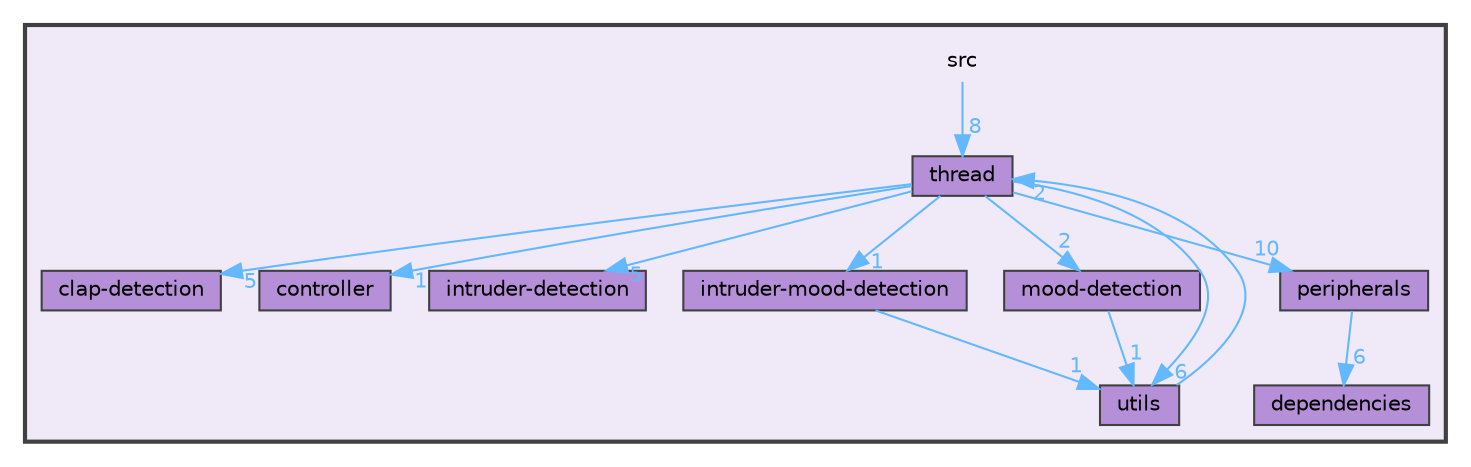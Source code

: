 digraph "src"
{
 // LATEX_PDF_SIZE
  bgcolor="transparent";
  edge [fontname=Helvetica,fontsize=10,labelfontname=Helvetica,labelfontsize=10];
  node [fontname=Helvetica,fontsize=10,shape=box,height=0.2,width=0.4];
  compound=true
  subgraph clusterdir_68267d1309a1af8e8297ef4c3efbcdba {
    graph [ bgcolor="#f0e9f7", pencolor="grey25", label="", fontname=Helvetica,fontsize=10 style="filled,bold", URL="dir_68267d1309a1af8e8297ef4c3efbcdba.html",tooltip=""]
    dir_68267d1309a1af8e8297ef4c3efbcdba [shape=plaintext, label="src"];
  dir_6f0212c19bb1afa0d3827894a1d260c9 [label="clap-detection", fillcolor="#b590d9", color="grey25", style="filled", URL="dir_6f0212c19bb1afa0d3827894a1d260c9.html",tooltip=""];
  dir_41ef5d8a90b9cc03a02949a5c062e6f0 [label="controller", fillcolor="#b590d9", color="grey25", style="filled", URL="dir_41ef5d8a90b9cc03a02949a5c062e6f0.html",tooltip=""];
  dir_2676e00fd6700c28f8e3892c4c165cb2 [label="dependencies", fillcolor="#b590d9", color="grey25", style="filled", URL="dir_2676e00fd6700c28f8e3892c4c165cb2.html",tooltip=""];
  dir_84c01faae84cc359912680153beabf6c [label="intruder-detection", fillcolor="#b590d9", color="grey25", style="filled", URL="dir_84c01faae84cc359912680153beabf6c.html",tooltip=""];
  dir_6bdc88b2989357d4fa7c175bb154cd2d [label="intruder-mood-detection", fillcolor="#b590d9", color="grey25", style="filled", URL="dir_6bdc88b2989357d4fa7c175bb154cd2d.html",tooltip=""];
  dir_8eb9addc559afccb814fe5975f6c2253 [label="mood-detection", fillcolor="#b590d9", color="grey25", style="filled", URL="dir_8eb9addc559afccb814fe5975f6c2253.html",tooltip=""];
  dir_fbf0f2406da70b7242e9fe36900a795c [label="peripherals", fillcolor="#b590d9", color="grey25", style="filled", URL="dir_fbf0f2406da70b7242e9fe36900a795c.html",tooltip=""];
  dir_bfedb72b9d87795234454f6223b9ab1e [label="thread", fillcolor="#b590d9", color="grey25", style="filled", URL="dir_bfedb72b9d87795234454f6223b9ab1e.html",tooltip=""];
  dir_313caf1132e152dd9b58bea13a4052ca [label="utils", fillcolor="#b590d9", color="grey25", style="filled", URL="dir_313caf1132e152dd9b58bea13a4052ca.html",tooltip=""];
  }
  dir_68267d1309a1af8e8297ef4c3efbcdba->dir_bfedb72b9d87795234454f6223b9ab1e [headlabel="8", labeldistance=1.5 headhref="dir_000023_000025.html" color="steelblue1" fontcolor="steelblue1"];
  dir_6bdc88b2989357d4fa7c175bb154cd2d->dir_313caf1132e152dd9b58bea13a4052ca [headlabel="1", labeldistance=1.5 headhref="dir_000011_000026.html" color="steelblue1" fontcolor="steelblue1"];
  dir_8eb9addc559afccb814fe5975f6c2253->dir_313caf1132e152dd9b58bea13a4052ca [headlabel="1", labeldistance=1.5 headhref="dir_000016_000026.html" color="steelblue1" fontcolor="steelblue1"];
  dir_fbf0f2406da70b7242e9fe36900a795c->dir_2676e00fd6700c28f8e3892c4c165cb2 [headlabel="6", labeldistance=1.5 headhref="dir_000018_000005.html" color="steelblue1" fontcolor="steelblue1"];
  dir_bfedb72b9d87795234454f6223b9ab1e->dir_313caf1132e152dd9b58bea13a4052ca [headlabel="6", labeldistance=1.5 headhref="dir_000025_000026.html" color="steelblue1" fontcolor="steelblue1"];
  dir_bfedb72b9d87795234454f6223b9ab1e->dir_41ef5d8a90b9cc03a02949a5c062e6f0 [headlabel="1", labeldistance=1.5 headhref="dir_000025_000004.html" color="steelblue1" fontcolor="steelblue1"];
  dir_bfedb72b9d87795234454f6223b9ab1e->dir_6bdc88b2989357d4fa7c175bb154cd2d [headlabel="1", labeldistance=1.5 headhref="dir_000025_000011.html" color="steelblue1" fontcolor="steelblue1"];
  dir_bfedb72b9d87795234454f6223b9ab1e->dir_6f0212c19bb1afa0d3827894a1d260c9 [headlabel="5", labeldistance=1.5 headhref="dir_000025_000002.html" color="steelblue1" fontcolor="steelblue1"];
  dir_bfedb72b9d87795234454f6223b9ab1e->dir_84c01faae84cc359912680153beabf6c [headlabel="5", labeldistance=1.5 headhref="dir_000025_000009.html" color="steelblue1" fontcolor="steelblue1"];
  dir_bfedb72b9d87795234454f6223b9ab1e->dir_8eb9addc559afccb814fe5975f6c2253 [headlabel="2", labeldistance=1.5 headhref="dir_000025_000016.html" color="steelblue1" fontcolor="steelblue1"];
  dir_bfedb72b9d87795234454f6223b9ab1e->dir_fbf0f2406da70b7242e9fe36900a795c [headlabel="10", labeldistance=1.5 headhref="dir_000025_000018.html" color="steelblue1" fontcolor="steelblue1"];
  dir_313caf1132e152dd9b58bea13a4052ca->dir_bfedb72b9d87795234454f6223b9ab1e [headlabel="2", labeldistance=1.5 headhref="dir_000026_000025.html" color="steelblue1" fontcolor="steelblue1"];
}

